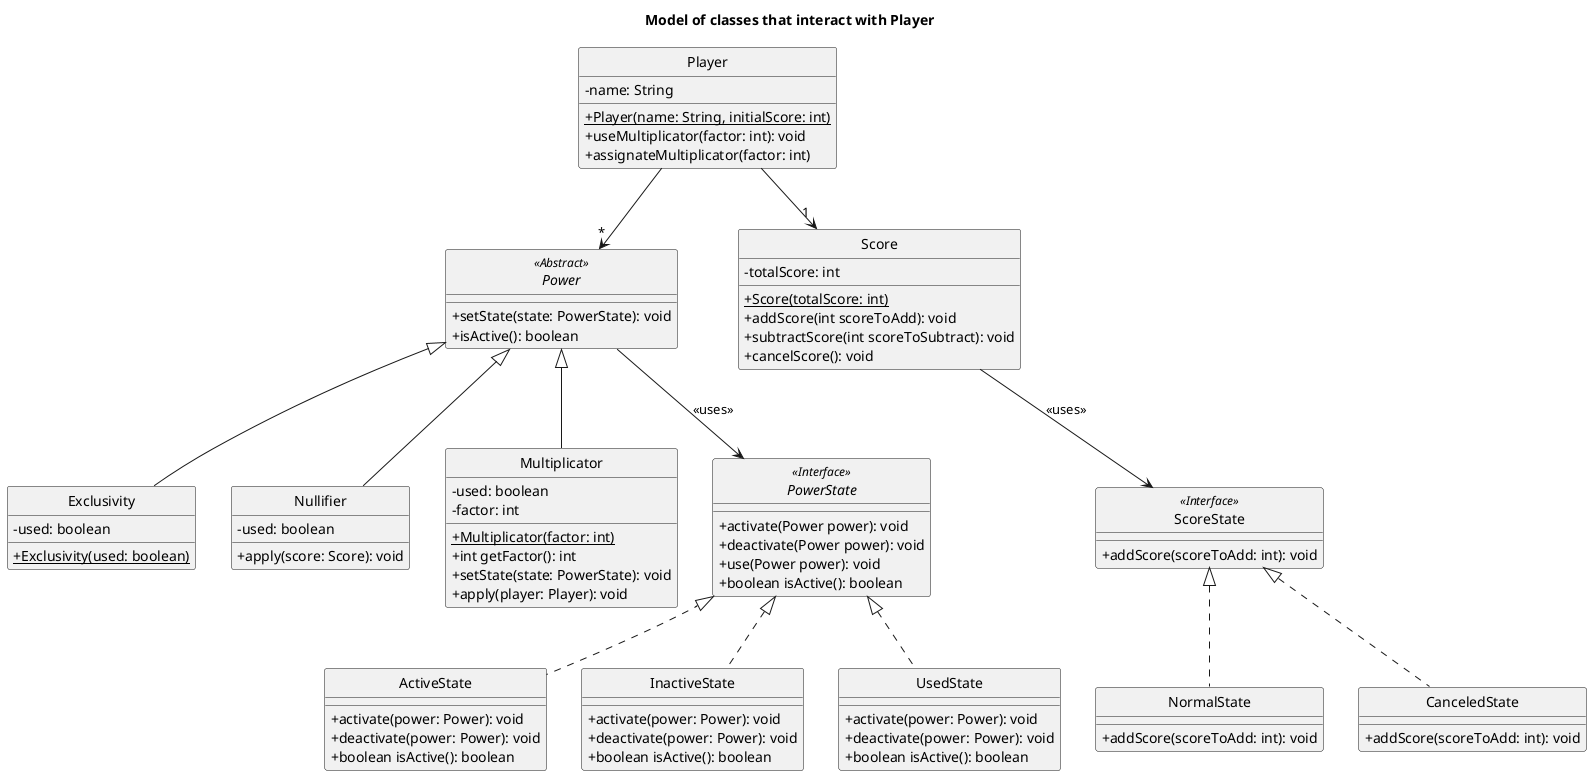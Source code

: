 @startuml

title: Model of classes that interact with Player

skinparam monochrome true
hide circle
skinparam classAttributeIconSize 0

class Player{
-name: String
+{static}Player(name: String, initialScore: int)
+useMultiplicator(factor: int): void
+assignateMultiplicator(factor: int)
}

abstract class Power{
+setState(state: PowerState): void
+isActive(): boolean
}

class Exclusivity{
-used: boolean
+{static}Exclusivity(used: boolean)

}

class Nullifier{
-used: boolean
+apply(score: Score): void
}

class Multiplicator{
-used: boolean
- factor: int
+{static}Multiplicator(factor: int)
+int getFactor(): int
+setState(state: PowerState): void
+apply(player: Player): void
}

interface PowerState {
  + activate(Power power): void
   + deactivate(Power power): void
   + use(Power power): void
   +boolean isActive(): boolean
}


class ActiveState {

    + activate(power: Power): void
    + deactivate(power: Power): void
    +boolean isActive(): boolean
}

class InactiveState {

    + activate(power: Power): void
    + deactivate(power: Power): void
    +boolean isActive(): boolean
}

class UsedState {

    + activate(power: Power): void
    + deactivate(power: Power): void
    +boolean isActive(): boolean
}

class Score{
-totalScore: int
+{static}Score(totalScore: int)
+addScore(int scoreToAdd): void
+subtractScore(int scoreToSubtract): void
+cancelScore(): void
}

class ScoreState{
+addScore(scoreToAdd: int): void
}

class NormalState{
+addScore(scoreToAdd: int): void
}

class CanceledState{
+addScore(scoreToAdd: int): void
}

Power --> PowerState : "<<uses>>"
PowerState <|.. ActiveState
PowerState <|.. InactiveState
PowerState <|.. UsedState

PowerState <<Interface>>

Player -->"*" Power

Power <|-- Exclusivity
Power <|-- Nullifier
Power <|-- Multiplicator

Player -->"1" Score

Score --> ScoreState : "<<uses>>"
ScoreState <|.. NormalState
ScoreState <|.. CanceledState

ScoreState <<Interface>>

Power <<Abstract>>
@enduml
